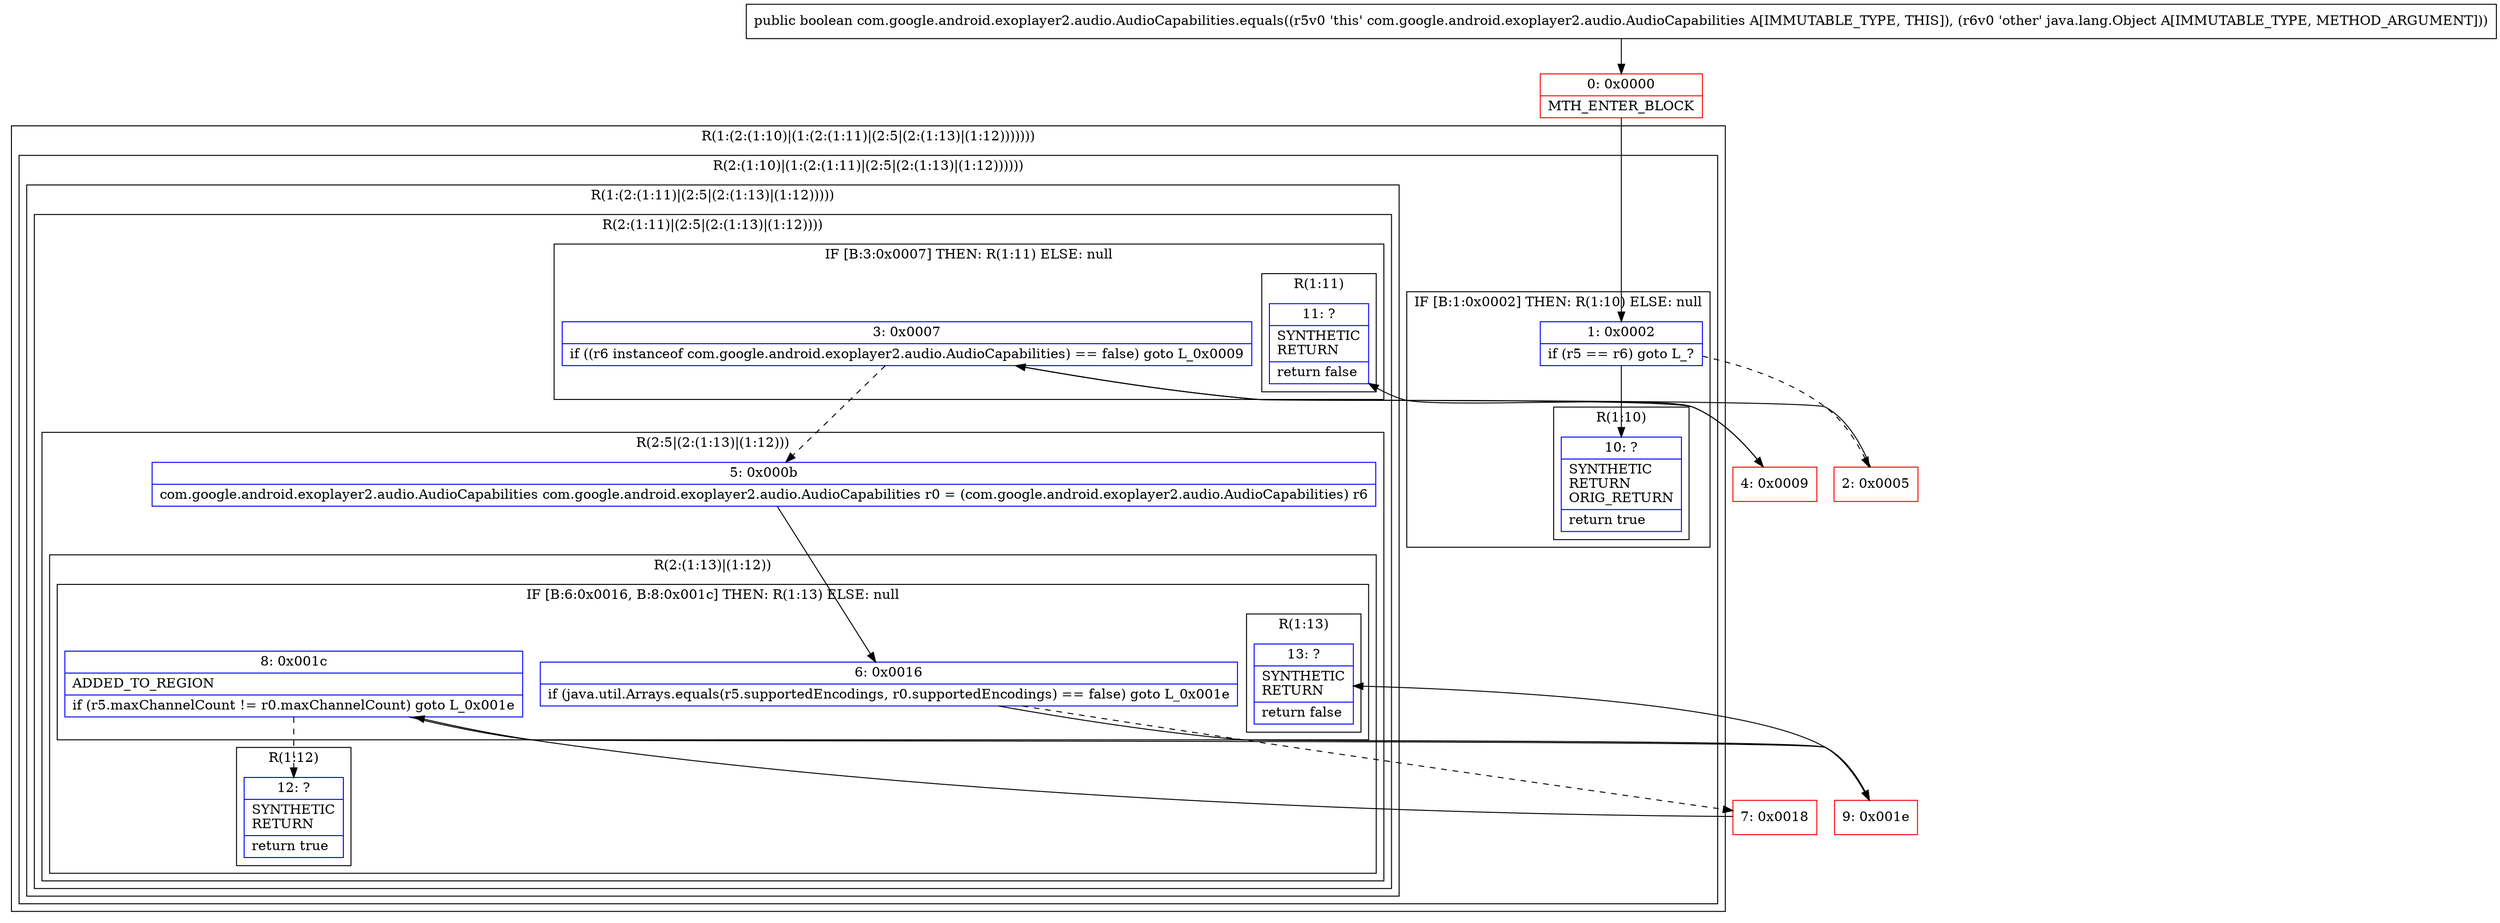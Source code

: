digraph "CFG forcom.google.android.exoplayer2.audio.AudioCapabilities.equals(Ljava\/lang\/Object;)Z" {
subgraph cluster_Region_1292015884 {
label = "R(1:(2:(1:10)|(1:(2:(1:11)|(2:5|(2:(1:13)|(1:12)))))))";
node [shape=record,color=blue];
subgraph cluster_Region_1871944543 {
label = "R(2:(1:10)|(1:(2:(1:11)|(2:5|(2:(1:13)|(1:12))))))";
node [shape=record,color=blue];
subgraph cluster_IfRegion_1255601892 {
label = "IF [B:1:0x0002] THEN: R(1:10) ELSE: null";
node [shape=record,color=blue];
Node_1 [shape=record,label="{1\:\ 0x0002|if (r5 == r6) goto L_?\l}"];
subgraph cluster_Region_445417114 {
label = "R(1:10)";
node [shape=record,color=blue];
Node_10 [shape=record,label="{10\:\ ?|SYNTHETIC\lRETURN\lORIG_RETURN\l|return true\l}"];
}
}
subgraph cluster_Region_1126147646 {
label = "R(1:(2:(1:11)|(2:5|(2:(1:13)|(1:12)))))";
node [shape=record,color=blue];
subgraph cluster_Region_807769185 {
label = "R(2:(1:11)|(2:5|(2:(1:13)|(1:12))))";
node [shape=record,color=blue];
subgraph cluster_IfRegion_1303983447 {
label = "IF [B:3:0x0007] THEN: R(1:11) ELSE: null";
node [shape=record,color=blue];
Node_3 [shape=record,label="{3\:\ 0x0007|if ((r6 instanceof com.google.android.exoplayer2.audio.AudioCapabilities) == false) goto L_0x0009\l}"];
subgraph cluster_Region_872403500 {
label = "R(1:11)";
node [shape=record,color=blue];
Node_11 [shape=record,label="{11\:\ ?|SYNTHETIC\lRETURN\l|return false\l}"];
}
}
subgraph cluster_Region_1881635898 {
label = "R(2:5|(2:(1:13)|(1:12)))";
node [shape=record,color=blue];
Node_5 [shape=record,label="{5\:\ 0x000b|com.google.android.exoplayer2.audio.AudioCapabilities com.google.android.exoplayer2.audio.AudioCapabilities r0 = (com.google.android.exoplayer2.audio.AudioCapabilities) r6\l}"];
subgraph cluster_Region_233815099 {
label = "R(2:(1:13)|(1:12))";
node [shape=record,color=blue];
subgraph cluster_IfRegion_278384398 {
label = "IF [B:6:0x0016, B:8:0x001c] THEN: R(1:13) ELSE: null";
node [shape=record,color=blue];
Node_6 [shape=record,label="{6\:\ 0x0016|if (java.util.Arrays.equals(r5.supportedEncodings, r0.supportedEncodings) == false) goto L_0x001e\l}"];
Node_8 [shape=record,label="{8\:\ 0x001c|ADDED_TO_REGION\l|if (r5.maxChannelCount != r0.maxChannelCount) goto L_0x001e\l}"];
subgraph cluster_Region_301315963 {
label = "R(1:13)";
node [shape=record,color=blue];
Node_13 [shape=record,label="{13\:\ ?|SYNTHETIC\lRETURN\l|return false\l}"];
}
}
subgraph cluster_Region_358755231 {
label = "R(1:12)";
node [shape=record,color=blue];
Node_12 [shape=record,label="{12\:\ ?|SYNTHETIC\lRETURN\l|return true\l}"];
}
}
}
}
}
}
}
Node_0 [shape=record,color=red,label="{0\:\ 0x0000|MTH_ENTER_BLOCK\l}"];
Node_2 [shape=record,color=red,label="{2\:\ 0x0005}"];
Node_4 [shape=record,color=red,label="{4\:\ 0x0009}"];
Node_7 [shape=record,color=red,label="{7\:\ 0x0018}"];
Node_9 [shape=record,color=red,label="{9\:\ 0x001e}"];
MethodNode[shape=record,label="{public boolean com.google.android.exoplayer2.audio.AudioCapabilities.equals((r5v0 'this' com.google.android.exoplayer2.audio.AudioCapabilities A[IMMUTABLE_TYPE, THIS]), (r6v0 'other' java.lang.Object A[IMMUTABLE_TYPE, METHOD_ARGUMENT])) }"];
MethodNode -> Node_0;
Node_1 -> Node_2[style=dashed];
Node_1 -> Node_10;
Node_3 -> Node_4;
Node_3 -> Node_5[style=dashed];
Node_5 -> Node_6;
Node_6 -> Node_7[style=dashed];
Node_6 -> Node_9;
Node_8 -> Node_9;
Node_8 -> Node_12[style=dashed];
Node_0 -> Node_1;
Node_2 -> Node_3;
Node_4 -> Node_11;
Node_7 -> Node_8;
Node_9 -> Node_13;
}

